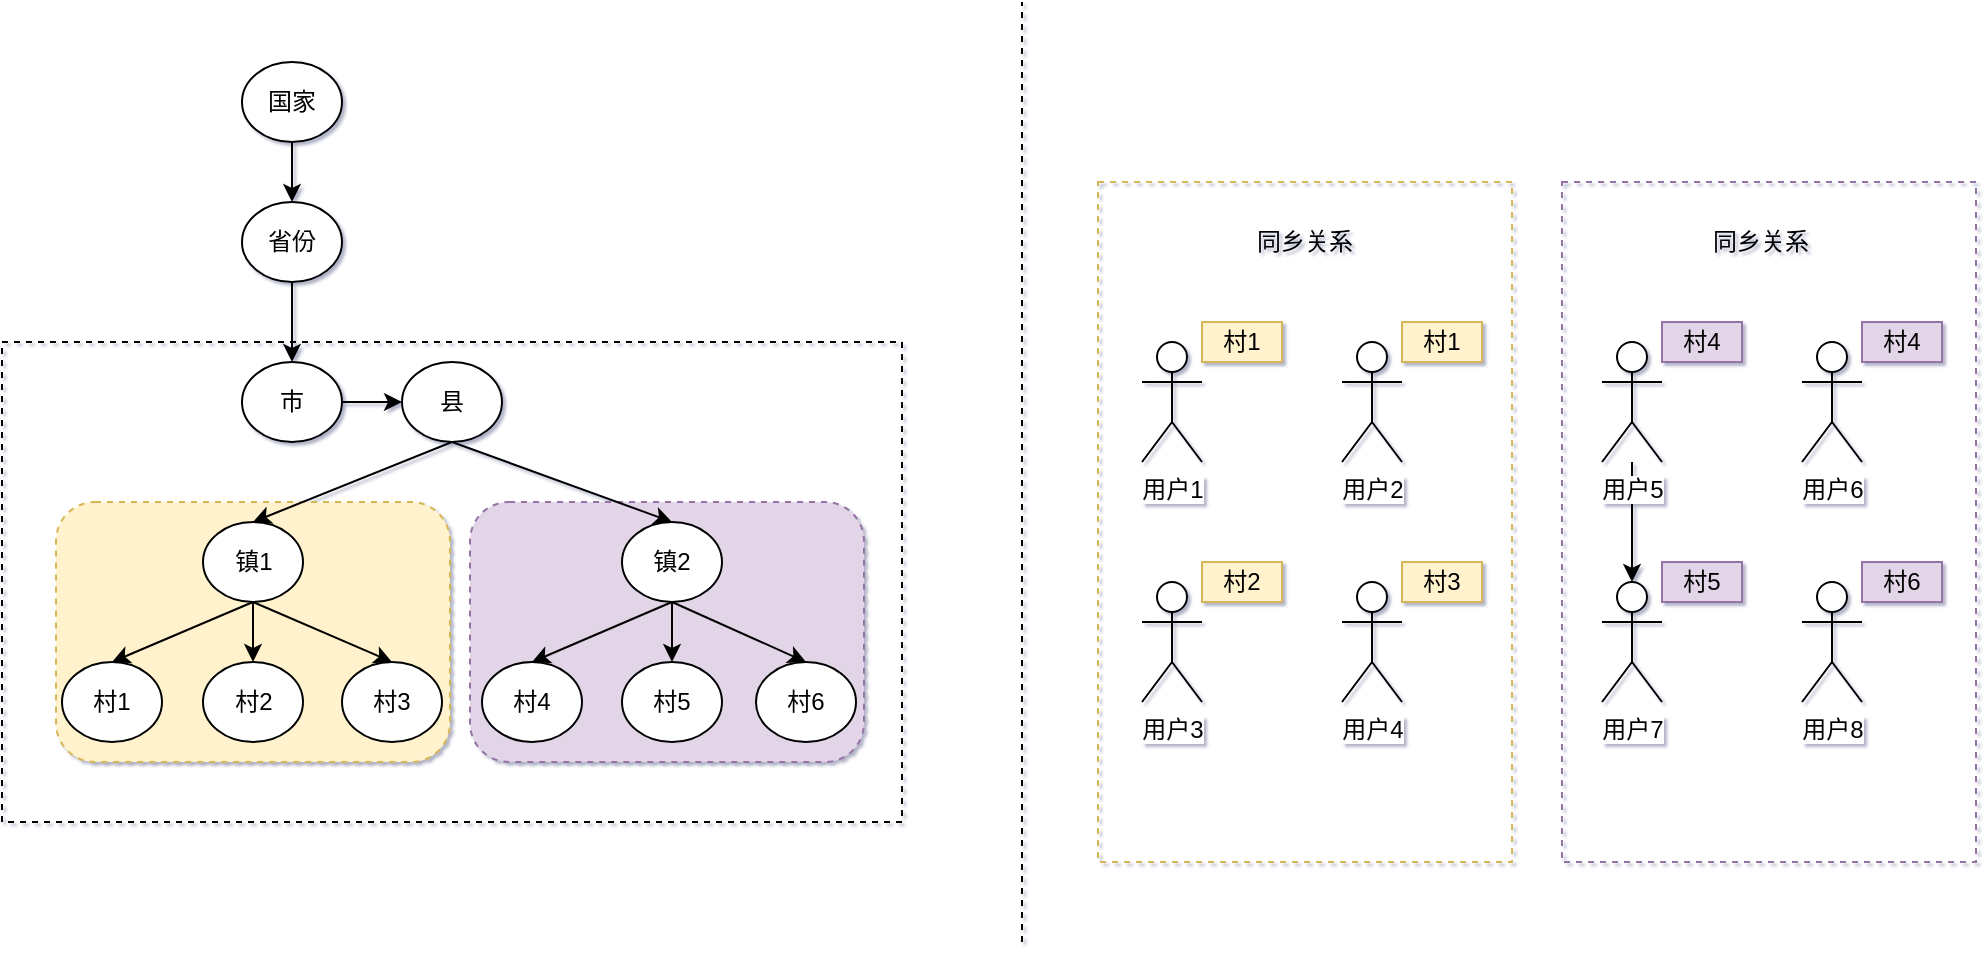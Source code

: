 <mxfile version="12.9.7" type="github">
  <diagram id="hRy9wsmwXxr53SdmxjSP" name="第 1 页">
    <mxGraphModel dx="1186" dy="614" grid="1" gridSize="10" guides="1" tooltips="1" connect="1" arrows="1" fold="1" page="1" pageScale="1" pageWidth="3300" pageHeight="4681" math="0" shadow="1">
      <root>
        <mxCell id="0" />
        <mxCell id="1" parent="0" />
        <mxCell id="11CwNS61feHmALq-xR1u-52" value="" style="rounded=0;whiteSpace=wrap;html=1;dashed=1;fillColor=none;strokeColor=#d6b656;" vertex="1" parent="1">
          <mxGeometry x="668" y="200" width="207" height="340" as="geometry" />
        </mxCell>
        <mxCell id="11CwNS61feHmALq-xR1u-32" value="" style="rounded=0;whiteSpace=wrap;html=1;dashed=1;shadow=0;fillColor=none;" vertex="1" parent="1">
          <mxGeometry x="120" y="280" width="450" height="240" as="geometry" />
        </mxCell>
        <mxCell id="11CwNS61feHmALq-xR1u-31" value="" style="rounded=1;whiteSpace=wrap;html=1;dashed=1;fillColor=#e1d5e7;strokeColor=#9673a6;" vertex="1" parent="1">
          <mxGeometry x="354" y="360" width="197" height="130" as="geometry" />
        </mxCell>
        <mxCell id="11CwNS61feHmALq-xR1u-30" value="" style="rounded=1;whiteSpace=wrap;html=1;dashed=1;fillColor=#fff2cc;strokeColor=#d6b656;" vertex="1" parent="1">
          <mxGeometry x="147" y="360" width="197" height="130" as="geometry" />
        </mxCell>
        <mxCell id="11CwNS61feHmALq-xR1u-1" value="国家" style="ellipse;whiteSpace=wrap;html=1;" vertex="1" parent="1">
          <mxGeometry x="240" y="140" width="50" height="40" as="geometry" />
        </mxCell>
        <mxCell id="11CwNS61feHmALq-xR1u-14" style="rounded=0;orthogonalLoop=1;jettySize=auto;html=1;exitX=0.5;exitY=1;exitDx=0;exitDy=0;entryX=0.5;entryY=0;entryDx=0;entryDy=0;" edge="1" parent="1" source="11CwNS61feHmALq-xR1u-2" target="11CwNS61feHmALq-xR1u-4">
          <mxGeometry relative="1" as="geometry" />
        </mxCell>
        <mxCell id="11CwNS61feHmALq-xR1u-2" value="省份" style="ellipse;whiteSpace=wrap;html=1;" vertex="1" parent="1">
          <mxGeometry x="240" y="210" width="50" height="40" as="geometry" />
        </mxCell>
        <mxCell id="11CwNS61feHmALq-xR1u-15" style="edgeStyle=none;rounded=0;orthogonalLoop=1;jettySize=auto;html=1;exitX=1;exitY=0.5;exitDx=0;exitDy=0;" edge="1" parent="1" source="11CwNS61feHmALq-xR1u-4" target="11CwNS61feHmALq-xR1u-6">
          <mxGeometry relative="1" as="geometry" />
        </mxCell>
        <mxCell id="11CwNS61feHmALq-xR1u-4" value="市" style="ellipse;whiteSpace=wrap;html=1;" vertex="1" parent="1">
          <mxGeometry x="240" y="290" width="50" height="40" as="geometry" />
        </mxCell>
        <mxCell id="11CwNS61feHmALq-xR1u-16" style="edgeStyle=none;rounded=0;orthogonalLoop=1;jettySize=auto;html=1;exitX=0.5;exitY=1;exitDx=0;exitDy=0;entryX=0.5;entryY=0;entryDx=0;entryDy=0;" edge="1" parent="1" source="11CwNS61feHmALq-xR1u-6" target="11CwNS61feHmALq-xR1u-8">
          <mxGeometry relative="1" as="geometry" />
        </mxCell>
        <mxCell id="11CwNS61feHmALq-xR1u-17" style="edgeStyle=none;rounded=0;orthogonalLoop=1;jettySize=auto;html=1;exitX=0.5;exitY=1;exitDx=0;exitDy=0;entryX=0.5;entryY=0;entryDx=0;entryDy=0;" edge="1" parent="1" source="11CwNS61feHmALq-xR1u-6" target="11CwNS61feHmALq-xR1u-9">
          <mxGeometry relative="1" as="geometry" />
        </mxCell>
        <mxCell id="11CwNS61feHmALq-xR1u-6" value="县" style="ellipse;whiteSpace=wrap;html=1;" vertex="1" parent="1">
          <mxGeometry x="320" y="290" width="50" height="40" as="geometry" />
        </mxCell>
        <mxCell id="11CwNS61feHmALq-xR1u-18" style="edgeStyle=none;rounded=0;orthogonalLoop=1;jettySize=auto;html=1;exitX=0.5;exitY=1;exitDx=0;exitDy=0;entryX=0.5;entryY=0;entryDx=0;entryDy=0;" edge="1" parent="1" source="11CwNS61feHmALq-xR1u-8" target="11CwNS61feHmALq-xR1u-10">
          <mxGeometry relative="1" as="geometry" />
        </mxCell>
        <mxCell id="11CwNS61feHmALq-xR1u-19" style="edgeStyle=none;rounded=0;orthogonalLoop=1;jettySize=auto;html=1;exitX=0.5;exitY=1;exitDx=0;exitDy=0;entryX=0.5;entryY=0;entryDx=0;entryDy=0;" edge="1" parent="1" source="11CwNS61feHmALq-xR1u-8" target="11CwNS61feHmALq-xR1u-11">
          <mxGeometry relative="1" as="geometry" />
        </mxCell>
        <mxCell id="11CwNS61feHmALq-xR1u-42" style="edgeStyle=none;rounded=0;orthogonalLoop=1;jettySize=auto;html=1;exitX=0.5;exitY=1;exitDx=0;exitDy=0;" edge="1" parent="1" source="11CwNS61feHmALq-xR1u-8" target="11CwNS61feHmALq-xR1u-41">
          <mxGeometry relative="1" as="geometry" />
        </mxCell>
        <mxCell id="11CwNS61feHmALq-xR1u-8" value="镇1" style="ellipse;whiteSpace=wrap;html=1;" vertex="1" parent="1">
          <mxGeometry x="220.5" y="370" width="50" height="40" as="geometry" />
        </mxCell>
        <mxCell id="11CwNS61feHmALq-xR1u-20" style="edgeStyle=none;rounded=0;orthogonalLoop=1;jettySize=auto;html=1;exitX=0.5;exitY=1;exitDx=0;exitDy=0;entryX=0.5;entryY=0;entryDx=0;entryDy=0;" edge="1" parent="1" source="11CwNS61feHmALq-xR1u-9" target="11CwNS61feHmALq-xR1u-12">
          <mxGeometry relative="1" as="geometry" />
        </mxCell>
        <mxCell id="11CwNS61feHmALq-xR1u-24" style="edgeStyle=none;rounded=0;orthogonalLoop=1;jettySize=auto;html=1;exitX=0.5;exitY=1;exitDx=0;exitDy=0;entryX=0.5;entryY=0;entryDx=0;entryDy=0;" edge="1" parent="1" source="11CwNS61feHmALq-xR1u-9" target="11CwNS61feHmALq-xR1u-23">
          <mxGeometry relative="1" as="geometry" />
        </mxCell>
        <mxCell id="11CwNS61feHmALq-xR1u-44" style="edgeStyle=none;rounded=0;orthogonalLoop=1;jettySize=auto;html=1;exitX=0.5;exitY=1;exitDx=0;exitDy=0;" edge="1" parent="1" source="11CwNS61feHmALq-xR1u-9" target="11CwNS61feHmALq-xR1u-43">
          <mxGeometry relative="1" as="geometry" />
        </mxCell>
        <mxCell id="11CwNS61feHmALq-xR1u-9" value="镇2" style="ellipse;whiteSpace=wrap;html=1;" vertex="1" parent="1">
          <mxGeometry x="430" y="370" width="50" height="40" as="geometry" />
        </mxCell>
        <mxCell id="11CwNS61feHmALq-xR1u-10" value="村1" style="ellipse;whiteSpace=wrap;html=1;" vertex="1" parent="1">
          <mxGeometry x="150" y="440" width="50" height="40" as="geometry" />
        </mxCell>
        <mxCell id="11CwNS61feHmALq-xR1u-11" value="村3" style="ellipse;whiteSpace=wrap;html=1;" vertex="1" parent="1">
          <mxGeometry x="290" y="440" width="50" height="40" as="geometry" />
        </mxCell>
        <mxCell id="11CwNS61feHmALq-xR1u-12" value="村4" style="ellipse;whiteSpace=wrap;html=1;" vertex="1" parent="1">
          <mxGeometry x="360" y="440" width="50" height="40" as="geometry" />
        </mxCell>
        <mxCell id="11CwNS61feHmALq-xR1u-13" value="" style="endArrow=classic;html=1;exitX=0.5;exitY=1;exitDx=0;exitDy=0;entryX=0.5;entryY=0;entryDx=0;entryDy=0;" edge="1" parent="1" source="11CwNS61feHmALq-xR1u-1" target="11CwNS61feHmALq-xR1u-2">
          <mxGeometry width="50" height="50" relative="1" as="geometry">
            <mxPoint x="100" y="270" as="sourcePoint" />
            <mxPoint x="150" y="220" as="targetPoint" />
          </mxGeometry>
        </mxCell>
        <mxCell id="11CwNS61feHmALq-xR1u-21" value="" style="endArrow=none;dashed=1;html=1;" edge="1" parent="1">
          <mxGeometry width="50" height="50" relative="1" as="geometry">
            <mxPoint x="630" y="580" as="sourcePoint" />
            <mxPoint x="630" y="110" as="targetPoint" />
          </mxGeometry>
        </mxCell>
        <mxCell id="11CwNS61feHmALq-xR1u-22" value="用户1" style="shape=umlActor;verticalLabelPosition=bottom;labelBackgroundColor=#ffffff;verticalAlign=top;html=1;outlineConnect=0;" vertex="1" parent="1">
          <mxGeometry x="690" y="280" width="30" height="60" as="geometry" />
        </mxCell>
        <mxCell id="11CwNS61feHmALq-xR1u-23" value="村6" style="ellipse;whiteSpace=wrap;html=1;" vertex="1" parent="1">
          <mxGeometry x="497" y="440" width="50" height="40" as="geometry" />
        </mxCell>
        <mxCell id="11CwNS61feHmALq-xR1u-25" value="村1" style="text;html=1;strokeColor=#d6b656;fillColor=#fff2cc;align=center;verticalAlign=middle;whiteSpace=wrap;rounded=0;" vertex="1" parent="1">
          <mxGeometry x="720" y="270" width="40" height="20" as="geometry" />
        </mxCell>
        <mxCell id="11CwNS61feHmALq-xR1u-26" value="用户2" style="shape=umlActor;verticalLabelPosition=bottom;labelBackgroundColor=#ffffff;verticalAlign=top;html=1;outlineConnect=0;" vertex="1" parent="1">
          <mxGeometry x="790" y="280" width="30" height="60" as="geometry" />
        </mxCell>
        <mxCell id="11CwNS61feHmALq-xR1u-27" value="村1" style="text;html=1;strokeColor=#d6b656;fillColor=#fff2cc;align=center;verticalAlign=middle;whiteSpace=wrap;rounded=0;" vertex="1" parent="1">
          <mxGeometry x="820" y="270" width="40" height="20" as="geometry" />
        </mxCell>
        <mxCell id="11CwNS61feHmALq-xR1u-28" value="用户3" style="shape=umlActor;verticalLabelPosition=bottom;labelBackgroundColor=#ffffff;verticalAlign=top;html=1;outlineConnect=0;" vertex="1" parent="1">
          <mxGeometry x="690" y="400" width="30" height="60" as="geometry" />
        </mxCell>
        <mxCell id="11CwNS61feHmALq-xR1u-29" value="村2" style="text;html=1;strokeColor=#d6b656;fillColor=#fff2cc;align=center;verticalAlign=middle;whiteSpace=wrap;rounded=0;" vertex="1" parent="1">
          <mxGeometry x="720" y="390" width="40" height="20" as="geometry" />
        </mxCell>
        <mxCell id="11CwNS61feHmALq-xR1u-50" value="" style="edgeStyle=none;rounded=0;orthogonalLoop=1;jettySize=auto;html=1;" edge="1" parent="1" source="11CwNS61feHmALq-xR1u-33" target="11CwNS61feHmALq-xR1u-37">
          <mxGeometry relative="1" as="geometry" />
        </mxCell>
        <mxCell id="11CwNS61feHmALq-xR1u-33" value="用户5" style="shape=umlActor;verticalLabelPosition=bottom;labelBackgroundColor=#ffffff;verticalAlign=top;html=1;outlineConnect=0;" vertex="1" parent="1">
          <mxGeometry x="920" y="280" width="30" height="60" as="geometry" />
        </mxCell>
        <mxCell id="11CwNS61feHmALq-xR1u-34" value="村4" style="text;html=1;strokeColor=#9673a6;fillColor=#e1d5e7;align=center;verticalAlign=middle;whiteSpace=wrap;rounded=0;" vertex="1" parent="1">
          <mxGeometry x="950" y="270" width="40" height="20" as="geometry" />
        </mxCell>
        <mxCell id="11CwNS61feHmALq-xR1u-35" value="用户6" style="shape=umlActor;verticalLabelPosition=bottom;labelBackgroundColor=#ffffff;verticalAlign=top;html=1;outlineConnect=0;" vertex="1" parent="1">
          <mxGeometry x="1020" y="280" width="30" height="60" as="geometry" />
        </mxCell>
        <mxCell id="11CwNS61feHmALq-xR1u-36" value="村4" style="text;html=1;strokeColor=#9673a6;fillColor=#e1d5e7;align=center;verticalAlign=middle;whiteSpace=wrap;rounded=0;" vertex="1" parent="1">
          <mxGeometry x="1050" y="270" width="40" height="20" as="geometry" />
        </mxCell>
        <mxCell id="11CwNS61feHmALq-xR1u-37" value="用户7" style="shape=umlActor;verticalLabelPosition=bottom;labelBackgroundColor=#ffffff;verticalAlign=top;html=1;outlineConnect=0;" vertex="1" parent="1">
          <mxGeometry x="920" y="400" width="30" height="60" as="geometry" />
        </mxCell>
        <mxCell id="11CwNS61feHmALq-xR1u-38" value="村5" style="text;html=1;strokeColor=#9673a6;fillColor=#e1d5e7;align=center;verticalAlign=middle;whiteSpace=wrap;rounded=0;" vertex="1" parent="1">
          <mxGeometry x="950" y="390" width="40" height="20" as="geometry" />
        </mxCell>
        <mxCell id="11CwNS61feHmALq-xR1u-41" value="村2" style="ellipse;whiteSpace=wrap;html=1;" vertex="1" parent="1">
          <mxGeometry x="220.5" y="440" width="50" height="40" as="geometry" />
        </mxCell>
        <mxCell id="11CwNS61feHmALq-xR1u-43" value="村5" style="ellipse;whiteSpace=wrap;html=1;" vertex="1" parent="1">
          <mxGeometry x="430" y="440" width="50" height="40" as="geometry" />
        </mxCell>
        <mxCell id="11CwNS61feHmALq-xR1u-46" value="用户4" style="shape=umlActor;verticalLabelPosition=bottom;labelBackgroundColor=#ffffff;verticalAlign=top;html=1;outlineConnect=0;" vertex="1" parent="1">
          <mxGeometry x="790" y="400" width="30" height="60" as="geometry" />
        </mxCell>
        <mxCell id="11CwNS61feHmALq-xR1u-47" value="村3" style="text;html=1;strokeColor=#d6b656;fillColor=#fff2cc;align=center;verticalAlign=middle;whiteSpace=wrap;rounded=0;" vertex="1" parent="1">
          <mxGeometry x="820" y="390" width="40" height="20" as="geometry" />
        </mxCell>
        <mxCell id="11CwNS61feHmALq-xR1u-48" value="用户8" style="shape=umlActor;verticalLabelPosition=bottom;labelBackgroundColor=#ffffff;verticalAlign=top;html=1;outlineConnect=0;" vertex="1" parent="1">
          <mxGeometry x="1020" y="400" width="30" height="60" as="geometry" />
        </mxCell>
        <mxCell id="11CwNS61feHmALq-xR1u-49" value="村6" style="text;html=1;strokeColor=#9673a6;fillColor=#e1d5e7;align=center;verticalAlign=middle;whiteSpace=wrap;rounded=0;" vertex="1" parent="1">
          <mxGeometry x="1050" y="390" width="40" height="20" as="geometry" />
        </mxCell>
        <mxCell id="11CwNS61feHmALq-xR1u-53" value="" style="rounded=0;whiteSpace=wrap;html=1;dashed=1;fillColor=none;strokeColor=#9673a6;" vertex="1" parent="1">
          <mxGeometry x="900" y="200" width="207" height="340" as="geometry" />
        </mxCell>
        <mxCell id="11CwNS61feHmALq-xR1u-54" value="同乡关系" style="text;html=1;strokeColor=none;fillColor=none;align=center;verticalAlign=middle;whiteSpace=wrap;rounded=0;shadow=0;dashed=1;" vertex="1" parent="1">
          <mxGeometry x="742.25" y="220" width="58.5" height="20" as="geometry" />
        </mxCell>
        <mxCell id="11CwNS61feHmALq-xR1u-55" value="同乡关系" style="text;html=1;strokeColor=none;fillColor=none;align=center;verticalAlign=middle;whiteSpace=wrap;rounded=0;shadow=0;dashed=1;" vertex="1" parent="1">
          <mxGeometry x="970" y="220" width="58.5" height="20" as="geometry" />
        </mxCell>
      </root>
    </mxGraphModel>
  </diagram>
</mxfile>
